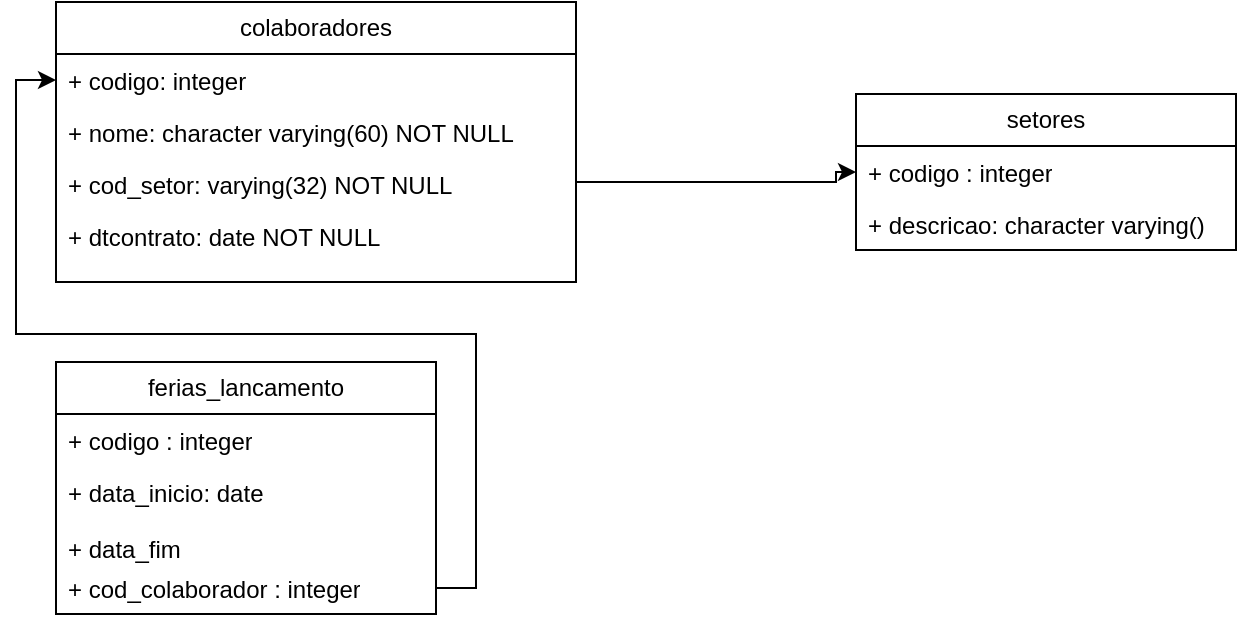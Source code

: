 <mxfile version="24.7.14">
  <diagram name="Page-1" id="e7e014a7-5840-1c2e-5031-d8a46d1fe8dd">
    <mxGraphModel dx="841" dy="462" grid="1" gridSize="10" guides="1" tooltips="1" connect="1" arrows="1" fold="1" page="1" pageScale="1" pageWidth="1169" pageHeight="826" background="none" math="0" shadow="0">
      <root>
        <mxCell id="0" />
        <mxCell id="1" parent="0" />
        <mxCell id="ndOyBqvjzbQeS8a5GX-c-51" value="colaboradores" style="swimlane;fontStyle=0;childLayout=stackLayout;horizontal=1;startSize=26;fillColor=none;horizontalStack=0;resizeParent=1;resizeParentMax=0;resizeLast=0;collapsible=1;marginBottom=0;whiteSpace=wrap;html=1;" vertex="1" parent="1">
          <mxGeometry x="220" y="260" width="260" height="140" as="geometry" />
        </mxCell>
        <mxCell id="ndOyBqvjzbQeS8a5GX-c-52" value="+ codigo: integer" style="text;strokeColor=none;fillColor=none;align=left;verticalAlign=top;spacingLeft=4;spacingRight=4;overflow=hidden;rotatable=0;points=[[0,0.5],[1,0.5]];portConstraint=eastwest;whiteSpace=wrap;html=1;" vertex="1" parent="ndOyBqvjzbQeS8a5GX-c-51">
          <mxGeometry y="26" width="260" height="26" as="geometry" />
        </mxCell>
        <mxCell id="ndOyBqvjzbQeS8a5GX-c-53" value="+ nome: character varying(60) NOT NULL" style="text;strokeColor=none;fillColor=none;align=left;verticalAlign=top;spacingLeft=4;spacingRight=4;overflow=hidden;rotatable=0;points=[[0,0.5],[1,0.5]];portConstraint=eastwest;whiteSpace=wrap;html=1;" vertex="1" parent="ndOyBqvjzbQeS8a5GX-c-51">
          <mxGeometry y="52" width="260" height="26" as="geometry" />
        </mxCell>
        <mxCell id="ndOyBqvjzbQeS8a5GX-c-55" value="+ cod_setor: varying(32) NOT NULL" style="text;strokeColor=none;fillColor=none;align=left;verticalAlign=top;spacingLeft=4;spacingRight=4;overflow=hidden;rotatable=0;points=[[0,0.5],[1,0.5]];portConstraint=eastwest;whiteSpace=wrap;html=1;" vertex="1" parent="ndOyBqvjzbQeS8a5GX-c-51">
          <mxGeometry y="78" width="260" height="26" as="geometry" />
        </mxCell>
        <mxCell id="ndOyBqvjzbQeS8a5GX-c-54" value="+ dtcontrato: date NOT NULL&lt;div&gt;&lt;br&gt;&lt;/div&gt;" style="text;strokeColor=none;fillColor=none;align=left;verticalAlign=top;spacingLeft=4;spacingRight=4;overflow=hidden;rotatable=0;points=[[0,0.5],[1,0.5]];portConstraint=eastwest;whiteSpace=wrap;html=1;" vertex="1" parent="ndOyBqvjzbQeS8a5GX-c-51">
          <mxGeometry y="104" width="260" height="36" as="geometry" />
        </mxCell>
        <mxCell id="ndOyBqvjzbQeS8a5GX-c-57" value="setores" style="swimlane;fontStyle=0;childLayout=stackLayout;horizontal=1;startSize=26;fillColor=none;horizontalStack=0;resizeParent=1;resizeParentMax=0;resizeLast=0;collapsible=1;marginBottom=0;whiteSpace=wrap;html=1;" vertex="1" parent="1">
          <mxGeometry x="620" y="306" width="190" height="78" as="geometry" />
        </mxCell>
        <mxCell id="ndOyBqvjzbQeS8a5GX-c-58" value="+ codigo : integer" style="text;strokeColor=none;fillColor=none;align=left;verticalAlign=top;spacingLeft=4;spacingRight=4;overflow=hidden;rotatable=0;points=[[0,0.5],[1,0.5]];portConstraint=eastwest;whiteSpace=wrap;html=1;" vertex="1" parent="ndOyBqvjzbQeS8a5GX-c-57">
          <mxGeometry y="26" width="190" height="26" as="geometry" />
        </mxCell>
        <mxCell id="ndOyBqvjzbQeS8a5GX-c-59" value="+ descricao: character varying()" style="text;strokeColor=none;fillColor=none;align=left;verticalAlign=top;spacingLeft=4;spacingRight=4;overflow=hidden;rotatable=0;points=[[0,0.5],[1,0.5]];portConstraint=eastwest;whiteSpace=wrap;html=1;" vertex="1" parent="ndOyBqvjzbQeS8a5GX-c-57">
          <mxGeometry y="52" width="190" height="26" as="geometry" />
        </mxCell>
        <mxCell id="ndOyBqvjzbQeS8a5GX-c-56" style="edgeStyle=orthogonalEdgeStyle;rounded=0;orthogonalLoop=1;jettySize=auto;html=1;entryX=0;entryY=0.5;entryDx=0;entryDy=0;" edge="1" parent="1" source="ndOyBqvjzbQeS8a5GX-c-55" target="ndOyBqvjzbQeS8a5GX-c-58">
          <mxGeometry relative="1" as="geometry">
            <mxPoint x="620" y="351" as="targetPoint" />
            <Array as="points">
              <mxPoint x="610" y="350" />
              <mxPoint x="610" y="345" />
            </Array>
          </mxGeometry>
        </mxCell>
        <mxCell id="ndOyBqvjzbQeS8a5GX-c-62" value="ferias_lancamento" style="swimlane;fontStyle=0;childLayout=stackLayout;horizontal=1;startSize=26;fillColor=none;horizontalStack=0;resizeParent=1;resizeParentMax=0;resizeLast=0;collapsible=1;marginBottom=0;whiteSpace=wrap;html=1;" vertex="1" parent="1">
          <mxGeometry x="220" y="440" width="190" height="126" as="geometry" />
        </mxCell>
        <mxCell id="ndOyBqvjzbQeS8a5GX-c-63" value="+ codigo : integer" style="text;strokeColor=none;fillColor=none;align=left;verticalAlign=top;spacingLeft=4;spacingRight=4;overflow=hidden;rotatable=0;points=[[0,0.5],[1,0.5]];portConstraint=eastwest;whiteSpace=wrap;html=1;" vertex="1" parent="ndOyBqvjzbQeS8a5GX-c-62">
          <mxGeometry y="26" width="190" height="26" as="geometry" />
        </mxCell>
        <mxCell id="ndOyBqvjzbQeS8a5GX-c-64" value="+ data_inicio: date" style="text;strokeColor=none;fillColor=none;align=left;verticalAlign=top;spacingLeft=4;spacingRight=4;overflow=hidden;rotatable=0;points=[[0,0.5],[1,0.5]];portConstraint=eastwest;whiteSpace=wrap;html=1;" vertex="1" parent="ndOyBqvjzbQeS8a5GX-c-62">
          <mxGeometry y="52" width="190" height="28" as="geometry" />
        </mxCell>
        <mxCell id="ndOyBqvjzbQeS8a5GX-c-66" value="+ data_fim" style="text;strokeColor=none;fillColor=none;align=left;verticalAlign=top;spacingLeft=4;spacingRight=4;overflow=hidden;rotatable=0;points=[[0,0.5],[1,0.5]];portConstraint=eastwest;whiteSpace=wrap;html=1;" vertex="1" parent="ndOyBqvjzbQeS8a5GX-c-62">
          <mxGeometry y="80" width="190" height="20" as="geometry" />
        </mxCell>
        <mxCell id="ndOyBqvjzbQeS8a5GX-c-65" value="+ cod_colaborador : integer" style="text;strokeColor=none;fillColor=none;align=left;verticalAlign=top;spacingLeft=4;spacingRight=4;overflow=hidden;rotatable=0;points=[[0,0.5],[1,0.5]];portConstraint=eastwest;whiteSpace=wrap;html=1;" vertex="1" parent="ndOyBqvjzbQeS8a5GX-c-62">
          <mxGeometry y="100" width="190" height="26" as="geometry" />
        </mxCell>
        <mxCell id="ndOyBqvjzbQeS8a5GX-c-67" style="edgeStyle=orthogonalEdgeStyle;rounded=0;orthogonalLoop=1;jettySize=auto;html=1;" edge="1" parent="1" source="ndOyBqvjzbQeS8a5GX-c-65" target="ndOyBqvjzbQeS8a5GX-c-52">
          <mxGeometry relative="1" as="geometry">
            <mxPoint x="140.0" y="290.0" as="targetPoint" />
          </mxGeometry>
        </mxCell>
      </root>
    </mxGraphModel>
  </diagram>
</mxfile>
